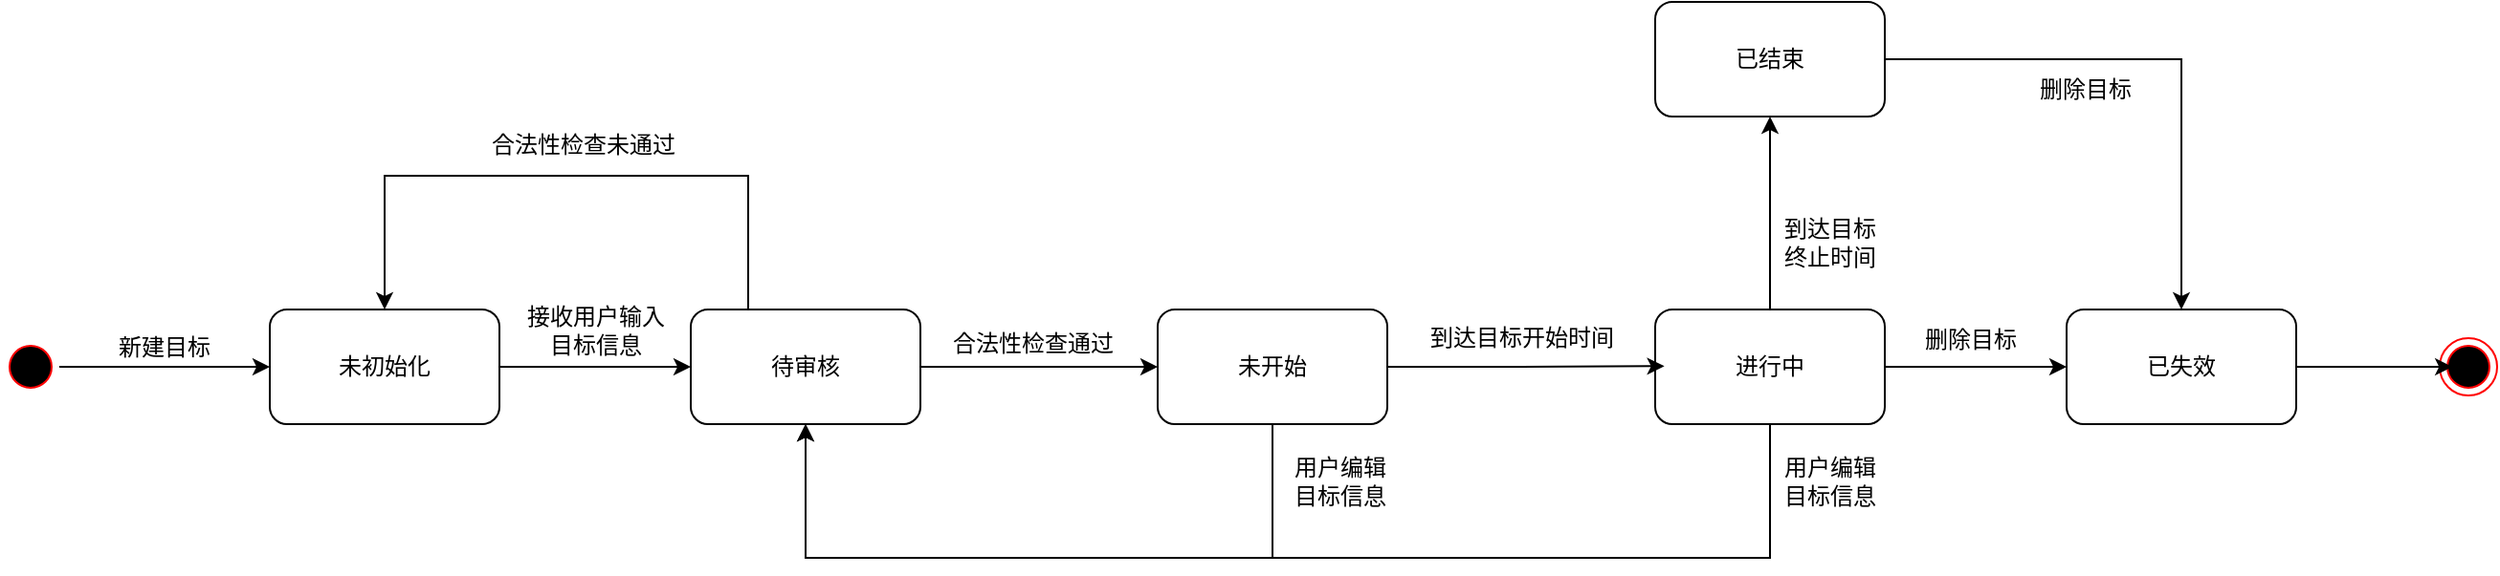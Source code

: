 <mxfile version="22.1.18" type="github">
  <diagram name="第 1 页" id="WLKe82YckZ-AthvR6e3o">
    <mxGraphModel dx="1655" dy="847" grid="1" gridSize="10" guides="1" tooltips="1" connect="1" arrows="1" fold="1" page="1" pageScale="1" pageWidth="827" pageHeight="1169" math="0" shadow="0">
      <root>
        <mxCell id="0" />
        <mxCell id="1" parent="0" />
        <mxCell id="wGgZtADMz8uqcrAGJYZ0-4" style="edgeStyle=orthogonalEdgeStyle;rounded=0;orthogonalLoop=1;jettySize=auto;html=1;entryX=0;entryY=0.5;entryDx=0;entryDy=0;" parent="1" source="-nO4xTUv9DtAdoL6QTUD-2" target="-nO4xTUv9DtAdoL6QTUD-11" edge="1">
          <mxGeometry relative="1" as="geometry" />
        </mxCell>
        <mxCell id="-nO4xTUv9DtAdoL6QTUD-2" value="未初始化" style="rounded=1;whiteSpace=wrap;html=1;" parent="1" vertex="1">
          <mxGeometry x="190" y="270" width="120" height="60" as="geometry" />
        </mxCell>
        <mxCell id="-nO4xTUv9DtAdoL6QTUD-10" style="edgeStyle=orthogonalEdgeStyle;rounded=0;orthogonalLoop=1;jettySize=auto;html=1;" parent="1" source="-nO4xTUv9DtAdoL6QTUD-5" target="-nO4xTUv9DtAdoL6QTUD-2" edge="1">
          <mxGeometry relative="1" as="geometry" />
        </mxCell>
        <mxCell id="-nO4xTUv9DtAdoL6QTUD-5" value="" style="ellipse;html=1;shape=startState;fillColor=#000000;strokeColor=#ff0000;" parent="1" vertex="1">
          <mxGeometry x="50" y="285" width="30" height="30" as="geometry" />
        </mxCell>
        <mxCell id="-nO4xTUv9DtAdoL6QTUD-9" value="新建目标" style="text;html=1;strokeColor=none;fillColor=none;align=center;verticalAlign=middle;whiteSpace=wrap;rounded=0;" parent="1" vertex="1">
          <mxGeometry x="70" y="275" width="130" height="30" as="geometry" />
        </mxCell>
        <mxCell id="c7W4a8QBwN7Kt888F0p5-2" style="edgeStyle=orthogonalEdgeStyle;rounded=0;orthogonalLoop=1;jettySize=auto;html=1;exitX=0.5;exitY=0;exitDx=0;exitDy=0;entryX=0.5;entryY=0;entryDx=0;entryDy=0;" parent="1" source="-nO4xTUv9DtAdoL6QTUD-11" target="-nO4xTUv9DtAdoL6QTUD-2" edge="1">
          <mxGeometry relative="1" as="geometry">
            <Array as="points">
              <mxPoint x="440" y="270" />
              <mxPoint x="440" y="200" />
              <mxPoint x="250" y="200" />
            </Array>
          </mxGeometry>
        </mxCell>
        <mxCell id="nL0MEKreldydN8tAXYwr-2" style="edgeStyle=orthogonalEdgeStyle;rounded=0;orthogonalLoop=1;jettySize=auto;html=1;" edge="1" parent="1" source="-nO4xTUv9DtAdoL6QTUD-11" target="nL0MEKreldydN8tAXYwr-1">
          <mxGeometry relative="1" as="geometry" />
        </mxCell>
        <mxCell id="-nO4xTUv9DtAdoL6QTUD-11" value="待审核" style="rounded=1;whiteSpace=wrap;html=1;" parent="1" vertex="1">
          <mxGeometry x="410" y="270" width="120" height="60" as="geometry" />
        </mxCell>
        <mxCell id="-nO4xTUv9DtAdoL6QTUD-13" value="接收用户输入&lt;br&gt;目标信息" style="text;html=1;align=center;verticalAlign=middle;resizable=0;points=[];autosize=1;strokeColor=none;fillColor=none;" parent="1" vertex="1">
          <mxGeometry x="310" y="261" width="100" height="40" as="geometry" />
        </mxCell>
        <mxCell id="wGgZtADMz8uqcrAGJYZ0-2" style="edgeStyle=orthogonalEdgeStyle;rounded=0;orthogonalLoop=1;jettySize=auto;html=1;entryX=0;entryY=0.5;entryDx=0;entryDy=0;" parent="1" source="-nO4xTUv9DtAdoL6QTUD-17" target="wGgZtADMz8uqcrAGJYZ0-1" edge="1">
          <mxGeometry relative="1" as="geometry" />
        </mxCell>
        <mxCell id="nSopwfg_rMGLY2OUwOOp-2" style="edgeStyle=orthogonalEdgeStyle;rounded=0;orthogonalLoop=1;jettySize=auto;html=1;" parent="1" source="-nO4xTUv9DtAdoL6QTUD-17" target="nSopwfg_rMGLY2OUwOOp-1" edge="1">
          <mxGeometry relative="1" as="geometry" />
        </mxCell>
        <mxCell id="nL0MEKreldydN8tAXYwr-6" style="edgeStyle=orthogonalEdgeStyle;rounded=0;orthogonalLoop=1;jettySize=auto;html=1;exitX=0.5;exitY=1;exitDx=0;exitDy=0;entryX=0.5;entryY=1;entryDx=0;entryDy=0;" edge="1" parent="1" source="-nO4xTUv9DtAdoL6QTUD-17" target="-nO4xTUv9DtAdoL6QTUD-11">
          <mxGeometry relative="1" as="geometry">
            <Array as="points">
              <mxPoint x="974" y="400" />
              <mxPoint x="470" y="400" />
            </Array>
          </mxGeometry>
        </mxCell>
        <mxCell id="-nO4xTUv9DtAdoL6QTUD-17" value="进行中" style="rounded=1;whiteSpace=wrap;html=1;" parent="1" vertex="1">
          <mxGeometry x="914" y="270" width="120" height="60" as="geometry" />
        </mxCell>
        <mxCell id="-nO4xTUv9DtAdoL6QTUD-20" value="合法性检查通过" style="text;html=1;strokeColor=none;fillColor=none;align=center;verticalAlign=middle;whiteSpace=wrap;rounded=0;" parent="1" vertex="1">
          <mxGeometry x="524" y="273" width="130" height="30" as="geometry" />
        </mxCell>
        <mxCell id="-nO4xTUv9DtAdoL6QTUD-26" value="删除目标" style="text;html=1;strokeColor=none;fillColor=none;align=center;verticalAlign=middle;whiteSpace=wrap;rounded=0;" parent="1" vertex="1">
          <mxGeometry x="1014" y="271" width="130" height="30" as="geometry" />
        </mxCell>
        <mxCell id="c7W4a8QBwN7Kt888F0p5-3" value="合法性检查未通过" style="text;html=1;strokeColor=none;fillColor=none;align=center;verticalAlign=middle;whiteSpace=wrap;rounded=0;" parent="1" vertex="1">
          <mxGeometry x="279" y="169" width="150" height="30" as="geometry" />
        </mxCell>
        <mxCell id="l6yJgwb1NW9B_2ungp-H-36" value="" style="ellipse;html=1;shape=endState;fillColor=#000000;strokeColor=#ff0000;" parent="1" vertex="1">
          <mxGeometry x="1324" y="285" width="30" height="30" as="geometry" />
        </mxCell>
        <mxCell id="wGgZtADMz8uqcrAGJYZ0-1" value="已失效" style="rounded=1;whiteSpace=wrap;html=1;" parent="1" vertex="1">
          <mxGeometry x="1129" y="270" width="120" height="60" as="geometry" />
        </mxCell>
        <mxCell id="wGgZtADMz8uqcrAGJYZ0-3" style="edgeStyle=orthogonalEdgeStyle;rounded=0;orthogonalLoop=1;jettySize=auto;html=1;entryX=0.22;entryY=0.5;entryDx=0;entryDy=0;entryPerimeter=0;" parent="1" source="wGgZtADMz8uqcrAGJYZ0-1" target="l6yJgwb1NW9B_2ungp-H-36" edge="1">
          <mxGeometry relative="1" as="geometry" />
        </mxCell>
        <mxCell id="9GvfGTvAo8Qqltr3Y5tD-2" value="用户编辑&lt;br&gt;目标信息" style="text;html=1;align=center;verticalAlign=middle;resizable=0;points=[];autosize=1;strokeColor=none;fillColor=none;" parent="1" vertex="1">
          <mxGeometry x="970" y="340" width="70" height="40" as="geometry" />
        </mxCell>
        <mxCell id="nSopwfg_rMGLY2OUwOOp-4" style="edgeStyle=orthogonalEdgeStyle;rounded=0;orthogonalLoop=1;jettySize=auto;html=1;" parent="1" source="nSopwfg_rMGLY2OUwOOp-1" target="wGgZtADMz8uqcrAGJYZ0-1" edge="1">
          <mxGeometry relative="1" as="geometry" />
        </mxCell>
        <mxCell id="nSopwfg_rMGLY2OUwOOp-1" value="已结束" style="rounded=1;whiteSpace=wrap;html=1;" parent="1" vertex="1">
          <mxGeometry x="914" y="109" width="120" height="60" as="geometry" />
        </mxCell>
        <mxCell id="nSopwfg_rMGLY2OUwOOp-5" value="删除目标" style="text;html=1;strokeColor=none;fillColor=none;align=center;verticalAlign=middle;whiteSpace=wrap;rounded=0;" parent="1" vertex="1">
          <mxGeometry x="1074" y="140" width="130" height="30" as="geometry" />
        </mxCell>
        <mxCell id="nSopwfg_rMGLY2OUwOOp-7" value="到达目标&lt;br&gt;终止时间" style="text;html=1;align=center;verticalAlign=middle;resizable=0;points=[];autosize=1;strokeColor=none;fillColor=none;" parent="1" vertex="1">
          <mxGeometry x="970" y="215" width="70" height="40" as="geometry" />
        </mxCell>
        <mxCell id="nL0MEKreldydN8tAXYwr-7" style="edgeStyle=orthogonalEdgeStyle;rounded=0;orthogonalLoop=1;jettySize=auto;html=1;exitX=0.5;exitY=1;exitDx=0;exitDy=0;entryX=0.5;entryY=1;entryDx=0;entryDy=0;" edge="1" parent="1" source="nL0MEKreldydN8tAXYwr-1" target="-nO4xTUv9DtAdoL6QTUD-11">
          <mxGeometry relative="1" as="geometry">
            <Array as="points">
              <mxPoint x="714" y="400" />
              <mxPoint x="470" y="400" />
            </Array>
          </mxGeometry>
        </mxCell>
        <mxCell id="nL0MEKreldydN8tAXYwr-1" value="未开始" style="rounded=1;whiteSpace=wrap;html=1;" vertex="1" parent="1">
          <mxGeometry x="654" y="270" width="120" height="60" as="geometry" />
        </mxCell>
        <mxCell id="nL0MEKreldydN8tAXYwr-3" style="edgeStyle=orthogonalEdgeStyle;rounded=0;orthogonalLoop=1;jettySize=auto;html=1;entryX=0.04;entryY=0.494;entryDx=0;entryDy=0;entryPerimeter=0;" edge="1" parent="1" source="nL0MEKreldydN8tAXYwr-1" target="-nO4xTUv9DtAdoL6QTUD-17">
          <mxGeometry relative="1" as="geometry" />
        </mxCell>
        <mxCell id="nL0MEKreldydN8tAXYwr-4" value="到达目标开始时间" style="text;html=1;align=center;verticalAlign=middle;resizable=0;points=[];autosize=1;strokeColor=none;fillColor=none;" vertex="1" parent="1">
          <mxGeometry x="784" y="270" width="120" height="30" as="geometry" />
        </mxCell>
        <mxCell id="nL0MEKreldydN8tAXYwr-8" value="用户编辑&lt;br&gt;目标信息" style="text;html=1;align=center;verticalAlign=middle;resizable=0;points=[];autosize=1;strokeColor=none;fillColor=none;" vertex="1" parent="1">
          <mxGeometry x="714" y="340" width="70" height="40" as="geometry" />
        </mxCell>
      </root>
    </mxGraphModel>
  </diagram>
</mxfile>
